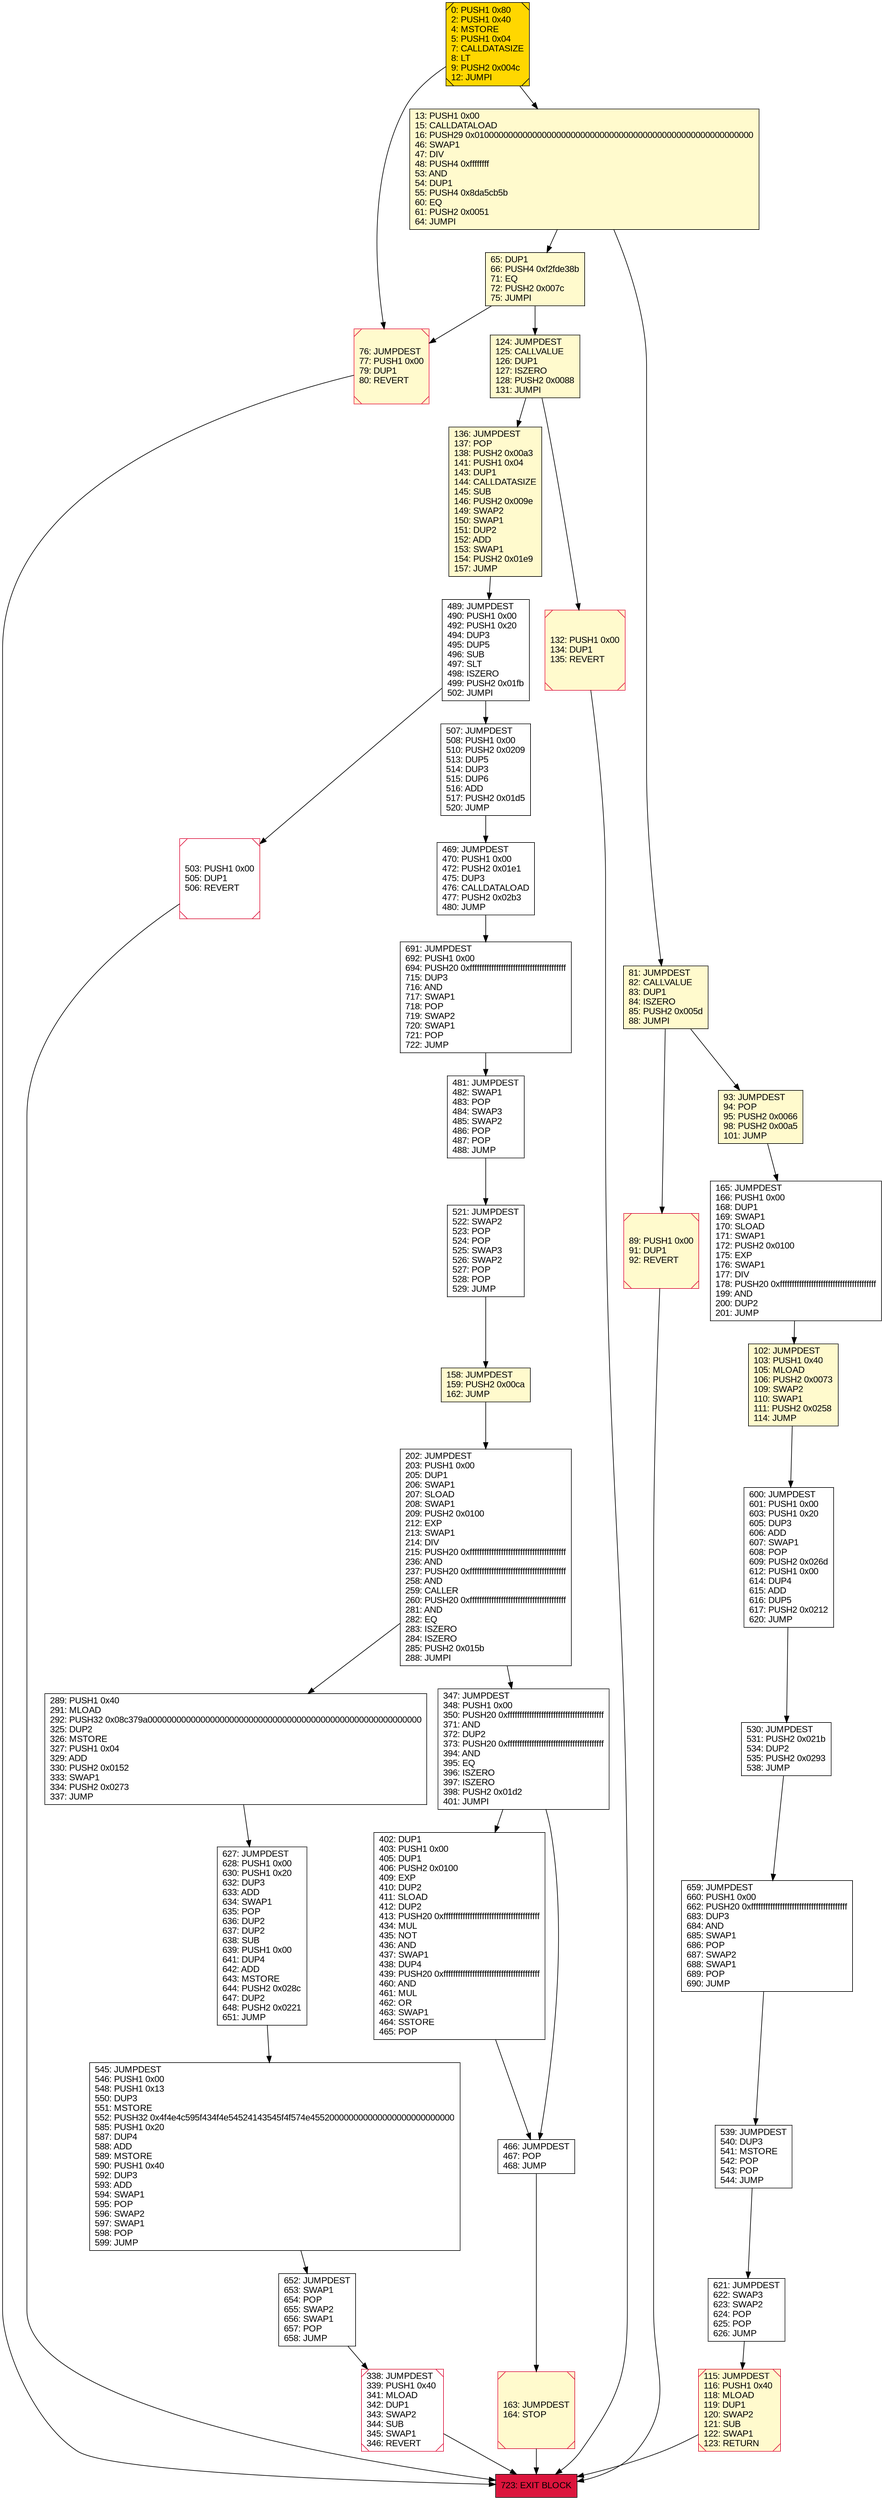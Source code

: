 digraph G {
bgcolor=transparent rankdir=UD;
node [shape=box style=filled color=black fillcolor=white fontname=arial fontcolor=black];
469 [label="469: JUMPDEST\l470: PUSH1 0x00\l472: PUSH2 0x01e1\l475: DUP3\l476: CALLDATALOAD\l477: PUSH2 0x02b3\l480: JUMP\l" ];
481 [label="481: JUMPDEST\l482: SWAP1\l483: POP\l484: SWAP3\l485: SWAP2\l486: POP\l487: POP\l488: JUMP\l" ];
347 [label="347: JUMPDEST\l348: PUSH1 0x00\l350: PUSH20 0xffffffffffffffffffffffffffffffffffffffff\l371: AND\l372: DUP2\l373: PUSH20 0xffffffffffffffffffffffffffffffffffffffff\l394: AND\l395: EQ\l396: ISZERO\l397: ISZERO\l398: PUSH2 0x01d2\l401: JUMPI\l" ];
289 [label="289: PUSH1 0x40\l291: MLOAD\l292: PUSH32 0x08c379a000000000000000000000000000000000000000000000000000000000\l325: DUP2\l326: MSTORE\l327: PUSH1 0x04\l329: ADD\l330: PUSH2 0x0152\l333: SWAP1\l334: PUSH2 0x0273\l337: JUMP\l" ];
13 [label="13: PUSH1 0x00\l15: CALLDATALOAD\l16: PUSH29 0x0100000000000000000000000000000000000000000000000000000000\l46: SWAP1\l47: DIV\l48: PUSH4 0xffffffff\l53: AND\l54: DUP1\l55: PUSH4 0x8da5cb5b\l60: EQ\l61: PUSH2 0x0051\l64: JUMPI\l" fillcolor=lemonchiffon ];
76 [label="76: JUMPDEST\l77: PUSH1 0x00\l79: DUP1\l80: REVERT\l" fillcolor=lemonchiffon shape=Msquare color=crimson ];
81 [label="81: JUMPDEST\l82: CALLVALUE\l83: DUP1\l84: ISZERO\l85: PUSH2 0x005d\l88: JUMPI\l" fillcolor=lemonchiffon ];
545 [label="545: JUMPDEST\l546: PUSH1 0x00\l548: PUSH1 0x13\l550: DUP3\l551: MSTORE\l552: PUSH32 0x4f4e4c595f434f4e54524143545f4f574e455200000000000000000000000000\l585: PUSH1 0x20\l587: DUP4\l588: ADD\l589: MSTORE\l590: PUSH1 0x40\l592: DUP3\l593: ADD\l594: SWAP1\l595: POP\l596: SWAP2\l597: SWAP1\l598: POP\l599: JUMP\l" ];
507 [label="507: JUMPDEST\l508: PUSH1 0x00\l510: PUSH2 0x0209\l513: DUP5\l514: DUP3\l515: DUP6\l516: ADD\l517: PUSH2 0x01d5\l520: JUMP\l" ];
402 [label="402: DUP1\l403: PUSH1 0x00\l405: DUP1\l406: PUSH2 0x0100\l409: EXP\l410: DUP2\l411: SLOAD\l412: DUP2\l413: PUSH20 0xffffffffffffffffffffffffffffffffffffffff\l434: MUL\l435: NOT\l436: AND\l437: SWAP1\l438: DUP4\l439: PUSH20 0xffffffffffffffffffffffffffffffffffffffff\l460: AND\l461: MUL\l462: OR\l463: SWAP1\l464: SSTORE\l465: POP\l" ];
136 [label="136: JUMPDEST\l137: POP\l138: PUSH2 0x00a3\l141: PUSH1 0x04\l143: DUP1\l144: CALLDATASIZE\l145: SUB\l146: PUSH2 0x009e\l149: SWAP2\l150: SWAP1\l151: DUP2\l152: ADD\l153: SWAP1\l154: PUSH2 0x01e9\l157: JUMP\l" fillcolor=lemonchiffon ];
627 [label="627: JUMPDEST\l628: PUSH1 0x00\l630: PUSH1 0x20\l632: DUP3\l633: ADD\l634: SWAP1\l635: POP\l636: DUP2\l637: DUP2\l638: SUB\l639: PUSH1 0x00\l641: DUP4\l642: ADD\l643: MSTORE\l644: PUSH2 0x028c\l647: DUP2\l648: PUSH2 0x0221\l651: JUMP\l" ];
723 [label="723: EXIT BLOCK\l" fillcolor=crimson ];
165 [label="165: JUMPDEST\l166: PUSH1 0x00\l168: DUP1\l169: SWAP1\l170: SLOAD\l171: SWAP1\l172: PUSH2 0x0100\l175: EXP\l176: SWAP1\l177: DIV\l178: PUSH20 0xffffffffffffffffffffffffffffffffffffffff\l199: AND\l200: DUP2\l201: JUMP\l" ];
621 [label="621: JUMPDEST\l622: SWAP3\l623: SWAP2\l624: POP\l625: POP\l626: JUMP\l" ];
503 [label="503: PUSH1 0x00\l505: DUP1\l506: REVERT\l" shape=Msquare color=crimson ];
521 [label="521: JUMPDEST\l522: SWAP2\l523: POP\l524: POP\l525: SWAP3\l526: SWAP2\l527: POP\l528: POP\l529: JUMP\l" ];
202 [label="202: JUMPDEST\l203: PUSH1 0x00\l205: DUP1\l206: SWAP1\l207: SLOAD\l208: SWAP1\l209: PUSH2 0x0100\l212: EXP\l213: SWAP1\l214: DIV\l215: PUSH20 0xffffffffffffffffffffffffffffffffffffffff\l236: AND\l237: PUSH20 0xffffffffffffffffffffffffffffffffffffffff\l258: AND\l259: CALLER\l260: PUSH20 0xffffffffffffffffffffffffffffffffffffffff\l281: AND\l282: EQ\l283: ISZERO\l284: ISZERO\l285: PUSH2 0x015b\l288: JUMPI\l" ];
115 [label="115: JUMPDEST\l116: PUSH1 0x40\l118: MLOAD\l119: DUP1\l120: SWAP2\l121: SUB\l122: SWAP1\l123: RETURN\l" fillcolor=lemonchiffon shape=Msquare color=crimson ];
659 [label="659: JUMPDEST\l660: PUSH1 0x00\l662: PUSH20 0xffffffffffffffffffffffffffffffffffffffff\l683: DUP3\l684: AND\l685: SWAP1\l686: POP\l687: SWAP2\l688: SWAP1\l689: POP\l690: JUMP\l" ];
132 [label="132: PUSH1 0x00\l134: DUP1\l135: REVERT\l" fillcolor=lemonchiffon shape=Msquare color=crimson ];
539 [label="539: JUMPDEST\l540: DUP3\l541: MSTORE\l542: POP\l543: POP\l544: JUMP\l" ];
652 [label="652: JUMPDEST\l653: SWAP1\l654: POP\l655: SWAP2\l656: SWAP1\l657: POP\l658: JUMP\l" ];
0 [label="0: PUSH1 0x80\l2: PUSH1 0x40\l4: MSTORE\l5: PUSH1 0x04\l7: CALLDATASIZE\l8: LT\l9: PUSH2 0x004c\l12: JUMPI\l" fillcolor=lemonchiffon shape=Msquare fillcolor=gold ];
530 [label="530: JUMPDEST\l531: PUSH2 0x021b\l534: DUP2\l535: PUSH2 0x0293\l538: JUMP\l" ];
158 [label="158: JUMPDEST\l159: PUSH2 0x00ca\l162: JUMP\l" fillcolor=lemonchiffon ];
338 [label="338: JUMPDEST\l339: PUSH1 0x40\l341: MLOAD\l342: DUP1\l343: SWAP2\l344: SUB\l345: SWAP1\l346: REVERT\l" shape=Msquare color=crimson ];
102 [label="102: JUMPDEST\l103: PUSH1 0x40\l105: MLOAD\l106: PUSH2 0x0073\l109: SWAP2\l110: SWAP1\l111: PUSH2 0x0258\l114: JUMP\l" fillcolor=lemonchiffon ];
600 [label="600: JUMPDEST\l601: PUSH1 0x00\l603: PUSH1 0x20\l605: DUP3\l606: ADD\l607: SWAP1\l608: POP\l609: PUSH2 0x026d\l612: PUSH1 0x00\l614: DUP4\l615: ADD\l616: DUP5\l617: PUSH2 0x0212\l620: JUMP\l" ];
466 [label="466: JUMPDEST\l467: POP\l468: JUMP\l" ];
124 [label="124: JUMPDEST\l125: CALLVALUE\l126: DUP1\l127: ISZERO\l128: PUSH2 0x0088\l131: JUMPI\l" fillcolor=lemonchiffon ];
65 [label="65: DUP1\l66: PUSH4 0xf2fde38b\l71: EQ\l72: PUSH2 0x007c\l75: JUMPI\l" fillcolor=lemonchiffon ];
163 [label="163: JUMPDEST\l164: STOP\l" fillcolor=lemonchiffon shape=Msquare color=crimson ];
89 [label="89: PUSH1 0x00\l91: DUP1\l92: REVERT\l" fillcolor=lemonchiffon shape=Msquare color=crimson ];
93 [label="93: JUMPDEST\l94: POP\l95: PUSH2 0x0066\l98: PUSH2 0x00a5\l101: JUMP\l" fillcolor=lemonchiffon ];
489 [label="489: JUMPDEST\l490: PUSH1 0x00\l492: PUSH1 0x20\l494: DUP3\l495: DUP5\l496: SUB\l497: SLT\l498: ISZERO\l499: PUSH2 0x01fb\l502: JUMPI\l" ];
691 [label="691: JUMPDEST\l692: PUSH1 0x00\l694: PUSH20 0xffffffffffffffffffffffffffffffffffffffff\l715: DUP3\l716: AND\l717: SWAP1\l718: POP\l719: SWAP2\l720: SWAP1\l721: POP\l722: JUMP\l" ];
65 -> 124;
466 -> 163;
13 -> 81;
503 -> 723;
652 -> 338;
347 -> 402;
621 -> 115;
507 -> 469;
115 -> 723;
124 -> 132;
289 -> 627;
481 -> 521;
202 -> 347;
627 -> 545;
76 -> 723;
202 -> 289;
102 -> 600;
600 -> 530;
0 -> 76;
0 -> 13;
124 -> 136;
163 -> 723;
489 -> 503;
89 -> 723;
93 -> 165;
136 -> 489;
545 -> 652;
347 -> 466;
489 -> 507;
81 -> 89;
81 -> 93;
521 -> 158;
539 -> 621;
132 -> 723;
158 -> 202;
530 -> 659;
659 -> 539;
402 -> 466;
165 -> 102;
338 -> 723;
65 -> 76;
469 -> 691;
13 -> 65;
691 -> 481;
}